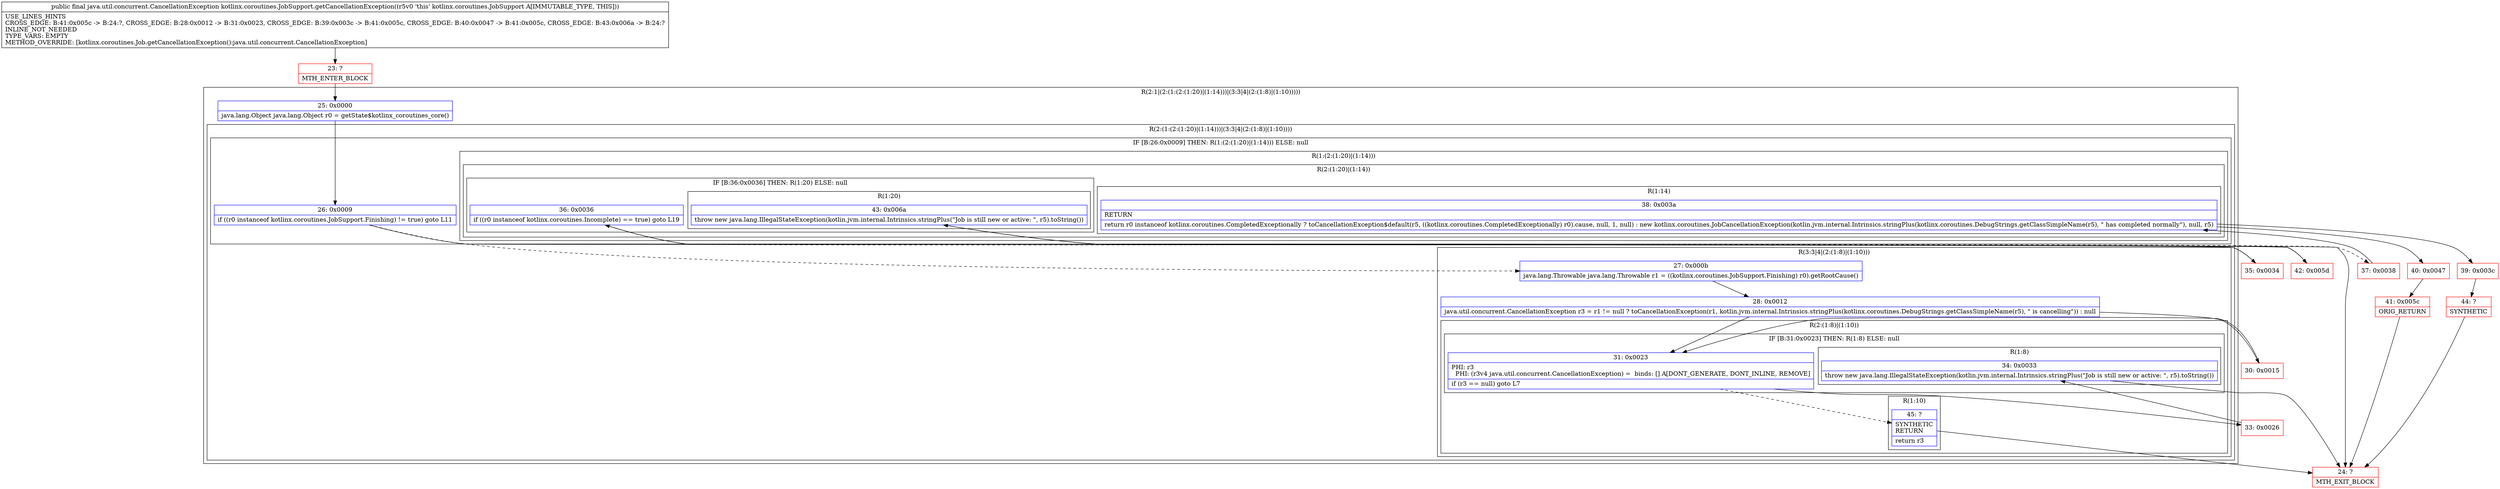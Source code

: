digraph "CFG forkotlinx.coroutines.JobSupport.getCancellationException()Ljava\/util\/concurrent\/CancellationException;" {
subgraph cluster_Region_705404769 {
label = "R(2:1|(2:(1:(2:(1:20)|(1:14)))|(3:3|4|(2:(1:8)|(1:10)))))";
node [shape=record,color=blue];
Node_25 [shape=record,label="{25\:\ 0x0000|java.lang.Object java.lang.Object r0 = getState$kotlinx_coroutines_core()\l}"];
subgraph cluster_Region_863570179 {
label = "R(2:(1:(2:(1:20)|(1:14)))|(3:3|4|(2:(1:8)|(1:10))))";
node [shape=record,color=blue];
subgraph cluster_IfRegion_2017217530 {
label = "IF [B:26:0x0009] THEN: R(1:(2:(1:20)|(1:14))) ELSE: null";
node [shape=record,color=blue];
Node_26 [shape=record,label="{26\:\ 0x0009|if ((r0 instanceof kotlinx.coroutines.JobSupport.Finishing) != true) goto L11\l}"];
subgraph cluster_Region_942613881 {
label = "R(1:(2:(1:20)|(1:14)))";
node [shape=record,color=blue];
subgraph cluster_Region_377047340 {
label = "R(2:(1:20)|(1:14))";
node [shape=record,color=blue];
subgraph cluster_IfRegion_569322854 {
label = "IF [B:36:0x0036] THEN: R(1:20) ELSE: null";
node [shape=record,color=blue];
Node_36 [shape=record,label="{36\:\ 0x0036|if ((r0 instanceof kotlinx.coroutines.Incomplete) == true) goto L19\l}"];
subgraph cluster_Region_1706090175 {
label = "R(1:20)";
node [shape=record,color=blue];
Node_43 [shape=record,label="{43\:\ 0x006a|throw new java.lang.IllegalStateException(kotlin.jvm.internal.Intrinsics.stringPlus(\"Job is still new or active: \", r5).toString())\l}"];
}
}
subgraph cluster_Region_1628884073 {
label = "R(1:14)";
node [shape=record,color=blue];
Node_38 [shape=record,label="{38\:\ 0x003a|RETURN\l|return r0 instanceof kotlinx.coroutines.CompletedExceptionally ? toCancellationException$default(r5, ((kotlinx.coroutines.CompletedExceptionally) r0).cause, null, 1, null) : new kotlinx.coroutines.JobCancellationException(kotlin.jvm.internal.Intrinsics.stringPlus(kotlinx.coroutines.DebugStrings.getClassSimpleName(r5), \" has completed normally\"), null, r5)\l}"];
}
}
}
}
subgraph cluster_Region_386971581 {
label = "R(3:3|4|(2:(1:8)|(1:10)))";
node [shape=record,color=blue];
Node_27 [shape=record,label="{27\:\ 0x000b|java.lang.Throwable java.lang.Throwable r1 = ((kotlinx.coroutines.JobSupport.Finishing) r0).getRootCause()\l}"];
Node_28 [shape=record,label="{28\:\ 0x0012|java.util.concurrent.CancellationException r3 = r1 != null ? toCancellationException(r1, kotlin.jvm.internal.Intrinsics.stringPlus(kotlinx.coroutines.DebugStrings.getClassSimpleName(r5), \" is cancelling\")) : null\l}"];
subgraph cluster_Region_519762459 {
label = "R(2:(1:8)|(1:10))";
node [shape=record,color=blue];
subgraph cluster_IfRegion_233393470 {
label = "IF [B:31:0x0023] THEN: R(1:8) ELSE: null";
node [shape=record,color=blue];
Node_31 [shape=record,label="{31\:\ 0x0023|PHI: r3 \l  PHI: (r3v4 java.util.concurrent.CancellationException) =  binds: [] A[DONT_GENERATE, DONT_INLINE, REMOVE]\l|if (r3 == null) goto L7\l}"];
subgraph cluster_Region_1606359120 {
label = "R(1:8)";
node [shape=record,color=blue];
Node_34 [shape=record,label="{34\:\ 0x0033|throw new java.lang.IllegalStateException(kotlin.jvm.internal.Intrinsics.stringPlus(\"Job is still new or active: \", r5).toString())\l}"];
}
}
subgraph cluster_Region_1429587448 {
label = "R(1:10)";
node [shape=record,color=blue];
Node_45 [shape=record,label="{45\:\ ?|SYNTHETIC\lRETURN\l|return r3\l}"];
}
}
}
}
}
Node_23 [shape=record,color=red,label="{23\:\ ?|MTH_ENTER_BLOCK\l}"];
Node_30 [shape=record,color=red,label="{30\:\ 0x0015}"];
Node_33 [shape=record,color=red,label="{33\:\ 0x0026}"];
Node_24 [shape=record,color=red,label="{24\:\ ?|MTH_EXIT_BLOCK\l}"];
Node_35 [shape=record,color=red,label="{35\:\ 0x0034}"];
Node_37 [shape=record,color=red,label="{37\:\ 0x0038}"];
Node_39 [shape=record,color=red,label="{39\:\ 0x003c}"];
Node_44 [shape=record,color=red,label="{44\:\ ?|SYNTHETIC\l}"];
Node_40 [shape=record,color=red,label="{40\:\ 0x0047}"];
Node_41 [shape=record,color=red,label="{41\:\ 0x005c|ORIG_RETURN\l}"];
Node_42 [shape=record,color=red,label="{42\:\ 0x005d}"];
MethodNode[shape=record,label="{public final java.util.concurrent.CancellationException kotlinx.coroutines.JobSupport.getCancellationException((r5v0 'this' kotlinx.coroutines.JobSupport A[IMMUTABLE_TYPE, THIS]))  | USE_LINES_HINTS\lCROSS_EDGE: B:41:0x005c \-\> B:24:?, CROSS_EDGE: B:28:0x0012 \-\> B:31:0x0023, CROSS_EDGE: B:39:0x003c \-\> B:41:0x005c, CROSS_EDGE: B:40:0x0047 \-\> B:41:0x005c, CROSS_EDGE: B:43:0x006a \-\> B:24:?\lINLINE_NOT_NEEDED\lTYPE_VARS: EMPTY\lMETHOD_OVERRIDE: [kotlinx.coroutines.Job.getCancellationException():java.util.concurrent.CancellationException]\l}"];
MethodNode -> Node_23;Node_25 -> Node_26;
Node_26 -> Node_27[style=dashed];
Node_26 -> Node_35;
Node_36 -> Node_37[style=dashed];
Node_36 -> Node_42;
Node_43 -> Node_24;
Node_38 -> Node_39;
Node_38 -> Node_40;
Node_27 -> Node_28;
Node_28 -> Node_30;
Node_28 -> Node_31;
Node_31 -> Node_33;
Node_31 -> Node_45[style=dashed];
Node_34 -> Node_24;
Node_45 -> Node_24;
Node_23 -> Node_25;
Node_30 -> Node_31;
Node_33 -> Node_34;
Node_35 -> Node_36;
Node_37 -> Node_38;
Node_39 -> Node_44;
Node_44 -> Node_24;
Node_40 -> Node_41;
Node_41 -> Node_24;
Node_42 -> Node_43;
}

